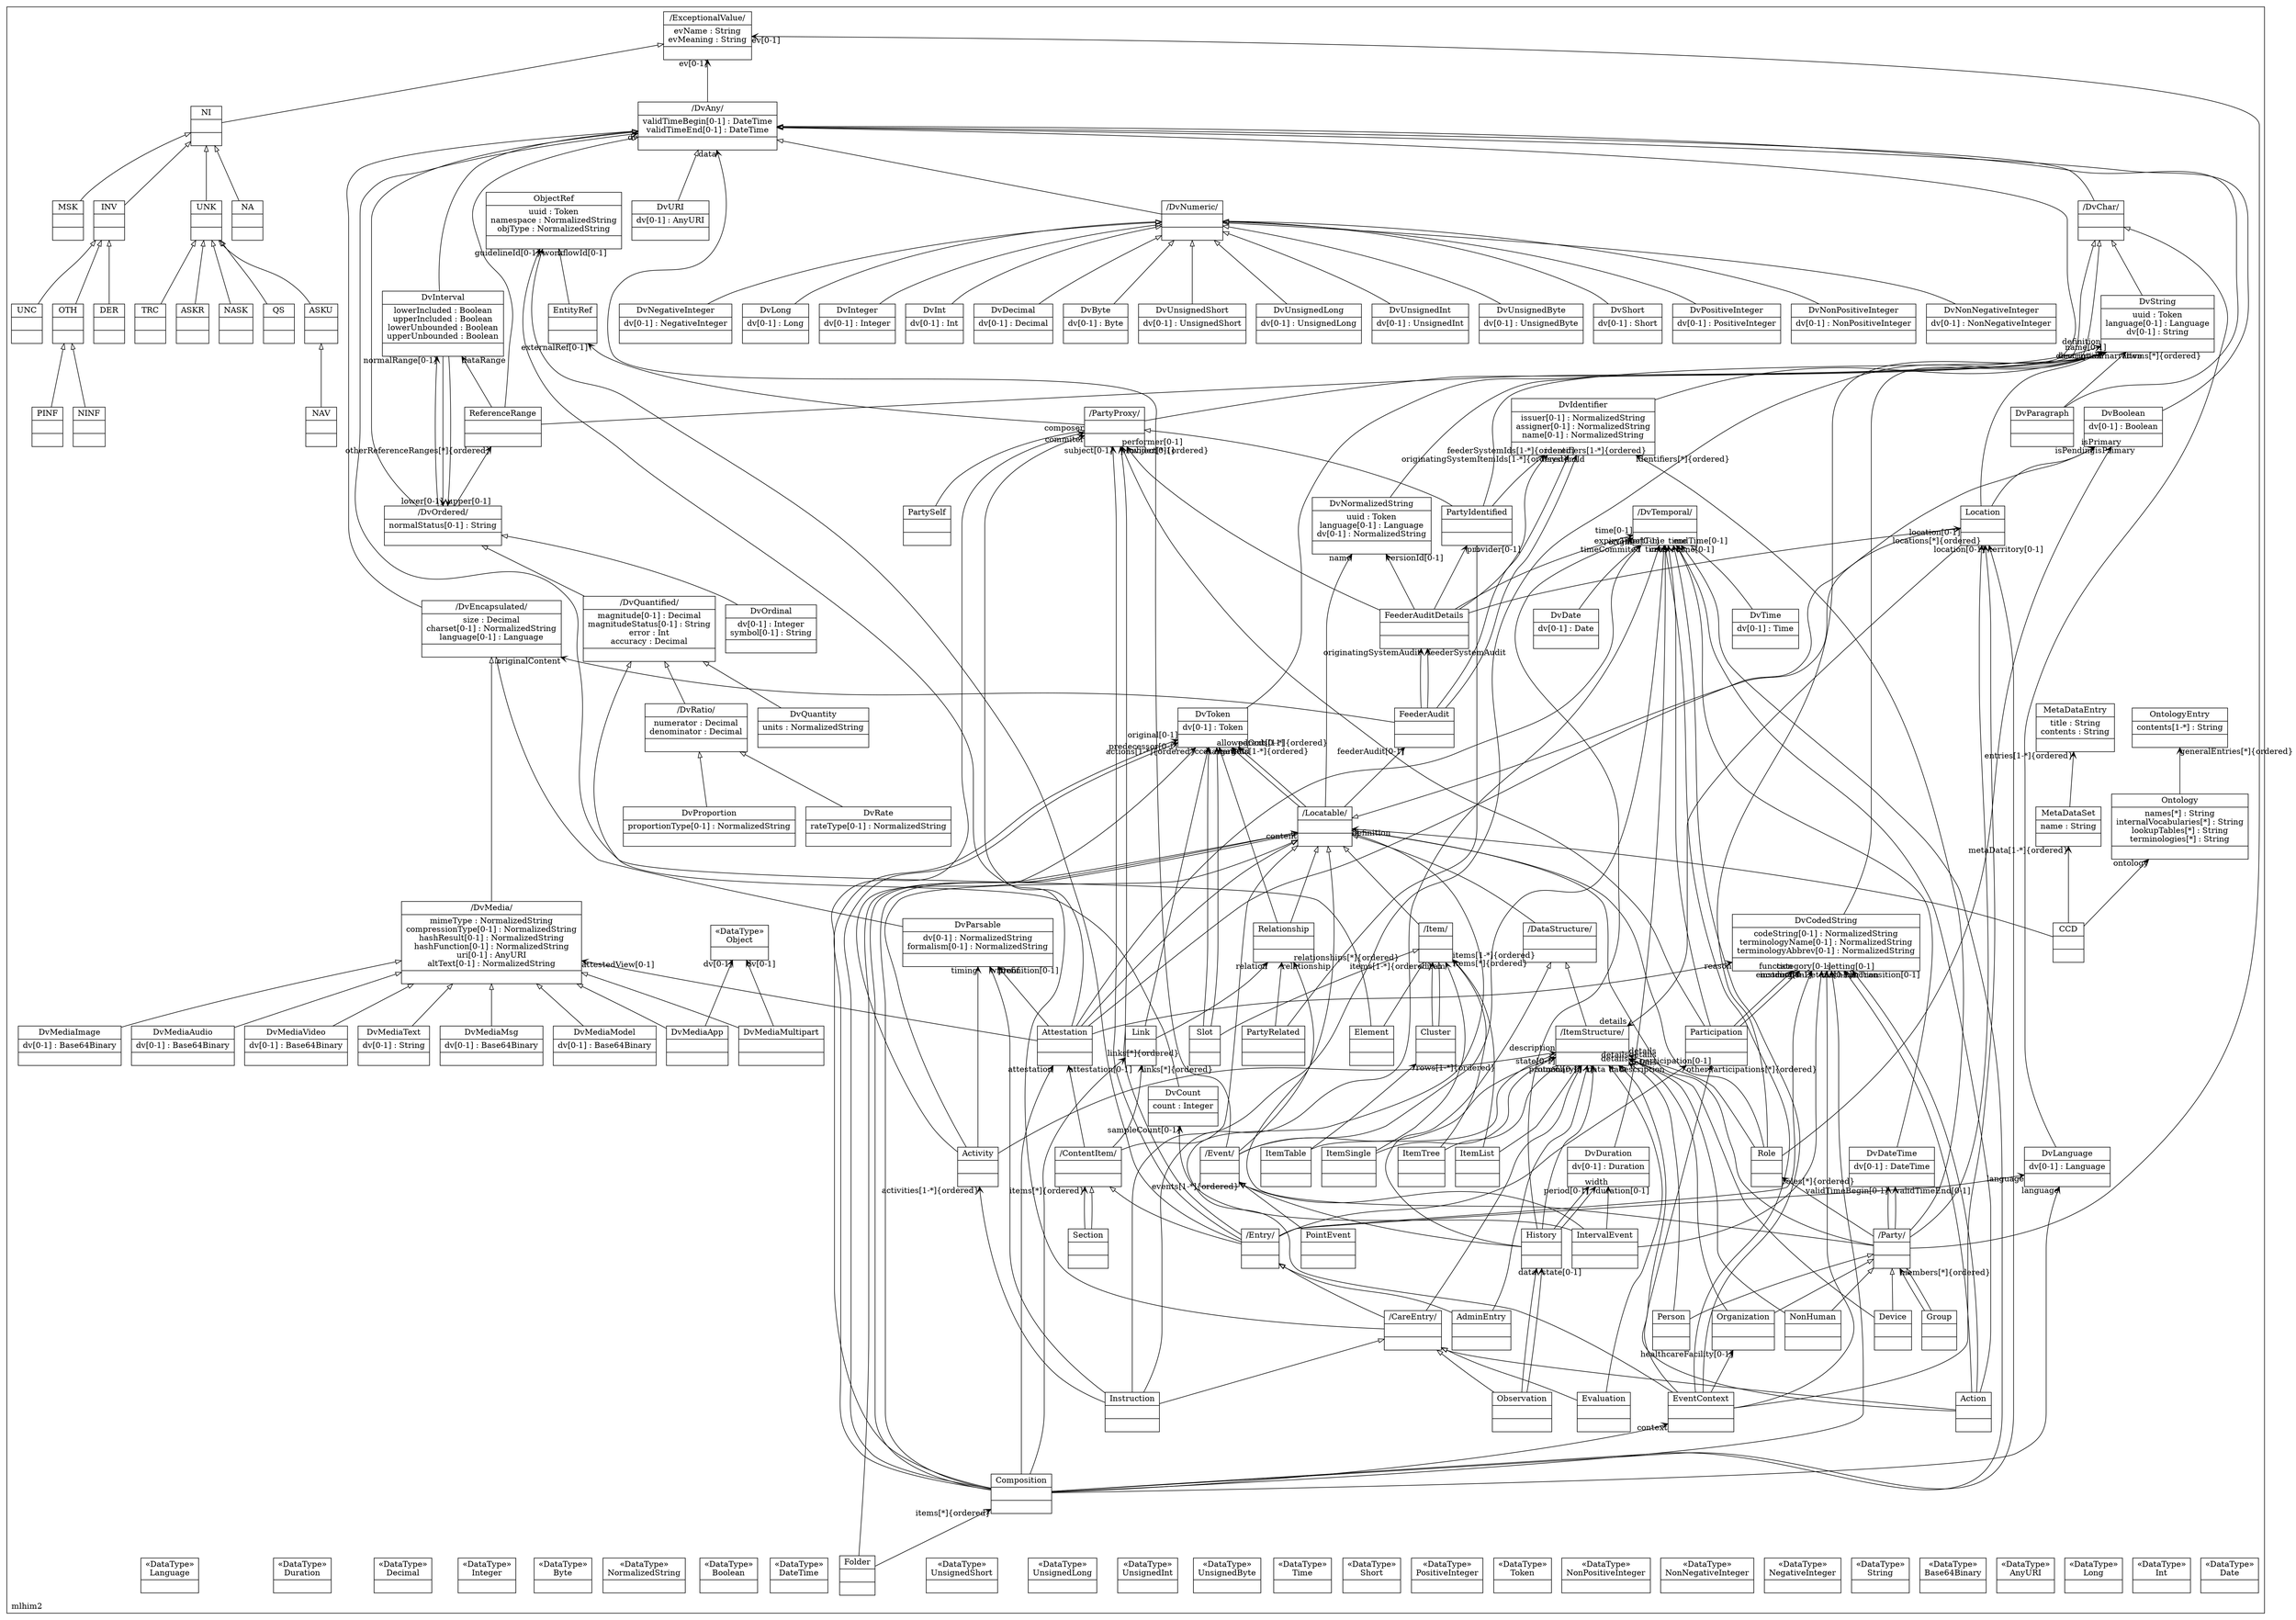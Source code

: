 digraph "KM3 Model in DOT" {
graph[rankdir=BT,labeljust=l,labelloc=t,nodeSep=0.75,compound=true];
 subgraph "cluster_mlhim2"{
labelloc=t
color=black
label=mlhim2
 node[shape=record];
Action[label="{Action| | }"]
 Action->DvTemporal[arrowhead=vee,arrowtail=diamond,headlabel="time[0-1]",group=DvTemporal,minlen=2,constraint=true,]
 Action->ItemStructure[arrowhead=vee,arrowtail=diamond,headlabel="description",group=ItemStructure,minlen=2,constraint=true,]
 Action->DvCodedString[arrowhead=vee,arrowtail=diamond,headlabel="ismTransition[0-1]",group=DvCodedString,minlen=2,constraint=true,]
 Action->DvCodedString[arrowhead=vee,arrowtail=diamond,headlabel="instructionDetails[0-1]",group=DvCodedString,minlen=2,constraint=true,]
 Action->CareEntry[arrowhead=onormal,group=CareEntry,minlen=2,constraint=true,]
;
 node[shape=record];
Activity[label="{Activity| | }"]
 Activity->ItemStructure[arrowhead=vee,arrowtail=diamond,headlabel="description",group=ItemStructure,minlen=2,constraint=true,]
 Activity->DvParsable[arrowhead=vee,arrowtail=diamond,headlabel="timing",group=DvParsable,minlen=2,constraint=true,]
 Activity->DvToken[arrowhead=vee,arrowtail=diamond,headlabel="actions[1-*]{ordered}",group=DvToken,minlen=2,constraint=true,]
 Activity->Locatable[arrowhead=onormal,group=Locatable,minlen=2,constraint=true,]
;
 node[shape=record];
AdminEntry[label="{AdminEntry| | }"]
 AdminEntry->ItemStructure[arrowhead=vee,arrowtail=diamond,headlabel="data",group=ItemStructure,minlen=2,constraint=true,]
 AdminEntry->Entry[arrowhead=onormal,group=Entry,minlen=2,constraint=true,]
;
 node[shape=record];
ASKR[label="{ASKR| | }"]
 ASKR->UNK[arrowhead=onormal,group=UNK,minlen=2,constraint=true,]
;
 node[shape=record];
ASKU[label="{ASKU| | }"]
 ASKU->UNK[arrowhead=onormal,group=UNK,minlen=2,constraint=true,]
;
 node[shape=record];
Attestation[label="{Attestation| | }"]
 Attestation->DvMedia[arrowhead=vee,arrowtail=diamond,headlabel="attestedView[0-1]",group=DvMedia,minlen=2,constraint=true,]
 Attestation->DvParsable[arrowhead=vee,arrowtail=diamond,headlabel="proof",group=DvParsable,minlen=2,constraint=true,]
 Attestation->DvCodedString[arrowhead=vee,arrowtail=diamond,headlabel="reason",group=DvCodedString,minlen=2,constraint=true,]
 Attestation->PartyProxy[arrowhead=vee,arrowtail=diamond,headlabel="commiter",group=PartyProxy,minlen=2,constraint=true,]
 Attestation->DvTemporal[arrowhead=vee,arrowtail=diamond,headlabel="timeCommited",group=DvTemporal,minlen=2,constraint=true,]
 Attestation->DvBoolean[arrowhead=vee,arrowtail=diamond,headlabel="isPending",group=DvBoolean,minlen=2,constraint=true,]
 Attestation->Locatable[arrowhead=onormal,group=Locatable,minlen=2,constraint=true,]
;
 node[shape=record];
CareEntry[label="{/CareEntry/| | }"]
 CareEntry->ItemStructure[arrowhead=vee,arrowtail=diamond,headlabel="protocol[0-1]",group=ItemStructure,minlen=2,constraint=true,]
 CareEntry->ObjectRef[arrowhead=vee,arrowtail=diamond,headlabel="guidelineId[0-1]",group=ObjectRef,minlen=2,constraint=true,]
 CareEntry->Entry[arrowhead=onormal,group=Entry,minlen=2,constraint=true,]
;
 node[shape=record];
CCD[label="{CCD| | }"]
 CCD->Locatable[arrowhead=vee,arrowtail=diamond,headlabel="definition",group=Locatable,minlen=2,constraint=true,]
 CCD->MetaDataSet[arrowhead=vee,arrowtail=diamond,headlabel="metaData[1-*]{ordered}",group=MetaDataSet,minlen=2,constraint=true,]
 CCD->Ontology[arrowhead=vee,arrowtail=diamond,headlabel="ontology",group=Ontology,minlen=2,constraint=true,]
;
 node[shape=record];
Cluster[label="{Cluster| | }"]
 Cluster->Item[arrowhead=vee,arrowtail=diamond,headlabel="items[1-*]{ordered}",group=Item,minlen=2,constraint=true,]
 Cluster->Item[arrowhead=onormal,group=Item,minlen=2,constraint=true,]
;
 node[shape=record];
Composition[label="{Composition| | }"]
 Composition->Attestation[arrowhead=vee,arrowtail=diamond,headlabel="attestation",group=Attestation,minlen=2,constraint=true,]
 Composition->Link[arrowhead=vee,arrowtail=diamond,headlabel="links[*]{ordered}",group=Link,minlen=2,constraint=true,]
 Composition->DvToken[arrowhead=vee,arrowtail=diamond,headlabel="original[0-1]",group=DvToken,minlen=2,constraint=true,]
 Composition->DvToken[arrowhead=vee,arrowtail=diamond,headlabel="predecessor[0-1]",group=DvToken,minlen=2,constraint=true,]
 Composition->DvTemporal[arrowhead=vee,arrowtail=diamond,headlabel="created",group=DvTemporal,minlen=2,constraint=true,]
 Composition->PartyProxy[arrowhead=vee,arrowtail=diamond,headlabel="composer",group=PartyProxy,minlen=2,constraint=true,]
 Composition->Location[arrowhead=vee,arrowtail=diamond,headlabel="territory[0-1]",group=Location,minlen=2,constraint=true,]
 Composition->DvCodedString[arrowhead=vee,arrowtail=diamond,headlabel="category[0-1]",group=DvCodedString,minlen=2,constraint=true,]
 Composition->DvLanguage[arrowhead=vee,arrowtail=diamond,headlabel="language",group=DvLanguage,minlen=2,constraint=true,]
 Composition->EventContext[arrowhead=vee,arrowtail=diamond,headlabel="context",group=EventContext,minlen=2,constraint=true,]
 Composition->Locatable[arrowhead=vee,arrowtail=diamond,headlabel="content",group=Locatable,minlen=2,constraint=true,]
 Composition->Locatable[arrowhead=onormal,group=Locatable,minlen=2,constraint=true,]
;
 node[shape=record];
ContentItem[label="{/ContentItem/| | }"]
 ContentItem->Link[arrowhead=vee,arrowtail=diamond,headlabel="links[*]{ordered}",group=Link,minlen=2,constraint=true,]
 ContentItem->Attestation[arrowhead=vee,arrowtail=diamond,headlabel="attestation[0-1]",group=Attestation,minlen=2,constraint=true,]
 ContentItem->Locatable[arrowhead=onormal,group=Locatable,minlen=2,constraint=true,]
;
 node[shape=record];
DataStructure[label="{/DataStructure/| | }"]
 DataStructure->Locatable[arrowhead=onormal,group=Locatable,minlen=2,constraint=true,]
;
 node[shape=record];
DER[label="{DER| | }"]
 DER->INV[arrowhead=onormal,group=INV,minlen=2,constraint=true,]
;
 node[shape=record];
Device[label="{Device| | }"]
 Device->ItemStructure[arrowhead=vee,arrowtail=diamond,headlabel="details",group=ItemStructure,minlen=2,constraint=true,]
 Device->Party[arrowhead=onormal,group=Party,minlen=2,constraint=true,]
;
 node[shape=record];
DvAny[label="{/DvAny/|validTimeBegin[0-1] : DateTime\nvalidTimeEnd[0-1] : DateTime| }"]
 DvAny->ExceptionalValue[arrowhead=vee,arrowtail=diamond,headlabel="ev[0-1]",group=ExceptionalValue,minlen=2,constraint=true,]
;
 node[shape=record];
DvBoolean[label="{DvBoolean|dv[0-1] : Boolean| }"]
 DvBoolean->DvAny[arrowhead=onormal,group=DvAny,minlen=2,constraint=true,]
;
 node[shape=record];
DvByte[label="{DvByte|dv[0-1] : Byte| }"]
 DvByte->DvNumeric[arrowhead=onormal,group=DvNumeric,minlen=2,constraint=true,]
;
 node[shape=record];
DvChar[label="{/DvChar/| | }"]
 DvChar->DvAny[arrowhead=onormal,group=DvAny,minlen=2,constraint=true,]
;
 node[shape=record];
DvCodedString[label="{DvCodedString|codeString[0-1] : NormalizedString\nterminologyName[0-1] : NormalizedString\nterminologyAbbrev[0-1] : NormalizedString| }"]
 DvCodedString->DvString[arrowhead=onormal,group=DvString,minlen=2,constraint=true,]
;
 node[shape=record];
DvCount[label="{DvCount|count : Integer| }"]
 DvCount->DvQuantified[arrowhead=onormal,group=DvQuantified,minlen=2,constraint=true,]
;
 node[shape=record];
DvDate[label="{DvDate|dv[0-1] : Date| }"]
 DvDate->DvTemporal[arrowhead=onormal,group=DvTemporal,minlen=2,constraint=true,]
;
 node[shape=record];
Date[label="{&#171;DataType&#187;\nDate|}"]
;
 node[shape=record];
DvDateTime[label="{DvDateTime|dv[0-1] : DateTime| }"]
 DvDateTime->DvTemporal[arrowhead=onormal,group=DvTemporal,minlen=2,constraint=true,]
;
 node[shape=record];
DvDecimal[label="{DvDecimal|dv[0-1] : Decimal| }"]
 DvDecimal->DvNumeric[arrowhead=onormal,group=DvNumeric,minlen=2,constraint=true,]
;
 node[shape=record];
DvDuration[label="{DvDuration|dv[0-1] : Duration| }"]
 DvDuration->DvTemporal[arrowhead=onormal,group=DvTemporal,minlen=2,constraint=true,]
;
 node[shape=record];
DvEncapsulated[label="{/DvEncapsulated/|size : Decimal\ncharset[0-1] : NormalizedString\nlanguage[0-1] : Language| }"]
 DvEncapsulated->DvAny[arrowhead=onormal,group=DvAny,minlen=2,constraint=true,]
;
 node[shape=record];
DvIdentifier[label="{DvIdentifier|issuer[0-1] : NormalizedString\nassigner[0-1] : NormalizedString\nname[0-1] : NormalizedString| }"]
 DvIdentifier->DvString[arrowhead=onormal,group=DvString,minlen=2,constraint=true,]
;
 node[shape=record];
DvInt[label="{DvInt|dv[0-1] : Int| }"]
 DvInt->DvNumeric[arrowhead=onormal,group=DvNumeric,minlen=2,constraint=true,]
;
 node[shape=record];
Int[label="{&#171;DataType&#187;\nInt|}"]
;
 node[shape=record];
DvInteger[label="{DvInteger|dv[0-1] : Integer| }"]
 DvInteger->DvNumeric[arrowhead=onormal,group=DvNumeric,minlen=2,constraint=true,]
;
 node[shape=record];
DvInterval[label="{DvInterval|lowerIncluded : Boolean\nupperIncluded : Boolean\nlowerUnbounded : Boolean\nupperUnbounded : Boolean| }"]
 DvInterval->DvOrdered[arrowhead=vee,arrowtail=diamond,headlabel="lower[0-1]",group=DvOrdered,minlen=2,constraint=true,]
 DvInterval->DvOrdered[arrowhead=vee,arrowtail=diamond,headlabel="upper[0-1]",group=DvOrdered,minlen=2,constraint=true,]
 DvInterval->DvAny[arrowhead=onormal,group=DvAny,minlen=2,constraint=true,]
;
 node[shape=record];
DvLanguage[label="{DvLanguage|dv[0-1] : Language| }"]
 DvLanguage->DvChar[arrowhead=onormal,group=DvChar,minlen=2,constraint=true,]
;
 node[shape=record];
Long[label="{&#171;DataType&#187;\nLong|}"]
;
 node[shape=record];
DvLong[label="{DvLong|dv[0-1] : Long| }"]
 DvLong->DvNumeric[arrowhead=onormal,group=DvNumeric,minlen=2,constraint=true,]
;
 node[shape=record];
DvMedia[label="{/DvMedia/|mimeType : NormalizedString\ncompressionType[0-1] : NormalizedString\nhashResult[0-1] : NormalizedString\nhashFunction[0-1] : NormalizedString\nuri[0-1] : AnyURI\naltText[0-1] : NormalizedString| }"]
 DvMedia->DvEncapsulated[arrowhead=onormal,group=DvEncapsulated,minlen=2,constraint=true,]
;
 node[shape=record];
AnyURI[label="{&#171;DataType&#187;\nAnyURI|}"]
;
 node[shape=record];
Object[label="{&#171;DataType&#187;\nObject|}"]
;
 node[shape=record];
Base64Binary[label="{&#171;DataType&#187;\nBase64Binary|}"]
;
 node[shape=record];
DvMediaApp[label="{DvMediaApp| | }"]
 DvMediaApp->Object[arrowhead=vee,arrowtail=diamond,headlabel="dv[0-1]",group=Object,minlen=2,constraint=true,]
 DvMediaApp->DvMedia[arrowhead=onormal,group=DvMedia,minlen=2,constraint=true,]
;
 node[shape=record];
DvMediaAudio[label="{DvMediaAudio|dv[0-1] : Base64Binary| }"]
 DvMediaAudio->DvMedia[arrowhead=onormal,group=DvMedia,minlen=2,constraint=true,]
;
 node[shape=record];
DvMediaImage[label="{DvMediaImage|dv[0-1] : Base64Binary| }"]
 DvMediaImage->DvMedia[arrowhead=onormal,group=DvMedia,minlen=2,constraint=true,]
;
 node[shape=record];
DvMediaModel[label="{DvMediaModel|dv[0-1] : Base64Binary| }"]
 DvMediaModel->DvMedia[arrowhead=onormal,group=DvMedia,minlen=2,constraint=true,]
;
 node[shape=record];
DvMediaMsg[label="{DvMediaMsg|dv[0-1] : Base64Binary| }"]
 DvMediaMsg->DvMedia[arrowhead=onormal,group=DvMedia,minlen=2,constraint=true,]
;
 node[shape=record];
DvMediaMultipart[label="{DvMediaMultipart| | }"]
 DvMediaMultipart->Object[arrowhead=vee,arrowtail=diamond,headlabel="dv[0-1]",group=Object,minlen=2,constraint=true,]
 DvMediaMultipart->DvMedia[arrowhead=onormal,group=DvMedia,minlen=2,constraint=true,]
;
 node[shape=record];
String[label="{&#171;DataType&#187;\nString|}"]
;
 node[shape=record];
DvMediaText[label="{DvMediaText|dv[0-1] : String| }"]
 DvMediaText->DvMedia[arrowhead=onormal,group=DvMedia,minlen=2,constraint=true,]
;
 node[shape=record];
DvMediaVideo[label="{DvMediaVideo|dv[0-1] : Base64Binary| }"]
 DvMediaVideo->DvMedia[arrowhead=onormal,group=DvMedia,minlen=2,constraint=true,]
;
 node[shape=record];
NegativeInteger[label="{&#171;DataType&#187;\nNegativeInteger|}"]
;
 node[shape=record];
NonNegativeInteger[label="{&#171;DataType&#187;\nNonNegativeInteger|}"]
;
 node[shape=record];
NonPositiveInteger[label="{&#171;DataType&#187;\nNonPositiveInteger|}"]
;
 node[shape=record];
DvNegativeInteger[label="{DvNegativeInteger|dv[0-1] : NegativeInteger| }"]
 DvNegativeInteger->DvNumeric[arrowhead=onormal,group=DvNumeric,minlen=2,constraint=true,]
;
 node[shape=record];
DvNonNegativeInteger[label="{DvNonNegativeInteger|dv[0-1] : NonNegativeInteger| }"]
 DvNonNegativeInteger->DvNumeric[arrowhead=onormal,group=DvNumeric,minlen=2,constraint=true,]
;
 node[shape=record];
DvNonPositiveInteger[label="{DvNonPositiveInteger|dv[0-1] : NonPositiveInteger| }"]
 DvNonPositiveInteger->DvNumeric[arrowhead=onormal,group=DvNumeric,minlen=2,constraint=true,]
;
 node[shape=record];
Token[label="{&#171;DataType&#187;\nToken|}"]
;
 node[shape=record];
DvNormalizedString[label="{DvNormalizedString|uuid : Token\nlanguage[0-1] : Language\ndv[0-1] : NormalizedString| }"]
 DvNormalizedString->DvChar[arrowhead=onormal,group=DvChar,minlen=2,constraint=true,]
;
 node[shape=record];
DvNumeric[label="{/DvNumeric/| | }"]
 DvNumeric->DvAny[arrowhead=onormal,group=DvAny,minlen=2,constraint=true,]
;
 node[shape=record];
DvOrdered[label="{/DvOrdered/|normalStatus[0-1] : String| }"]
 DvOrdered->DvInterval[arrowhead=vee,arrowtail=diamond,headlabel="normalRange[0-1]",group=DvInterval,minlen=2,constraint=true,]
 DvOrdered->ReferenceRange[arrowhead=vee,arrowtail=diamond,headlabel="otherReferenceRanges[*]{ordered}",group=ReferenceRange,minlen=2,constraint=true,]
 DvOrdered->DvAny[arrowhead=onormal,group=DvAny,minlen=2,constraint=true,]
;
 node[shape=record];
DvOrdinal[label="{DvOrdinal|dv[0-1] : Integer\nsymbol[0-1] : String| }"]
 DvOrdinal->DvOrdered[arrowhead=onormal,group=DvOrdered,minlen=2,constraint=true,]
;
 node[shape=record];
DvParagraph[label="{DvParagraph| | }"]
 DvParagraph->DvString[arrowhead=vee,arrowtail=diamond,headlabel="items[*]{ordered}",group=DvString,minlen=2,constraint=true,]
 DvParagraph->DvAny[arrowhead=onormal,group=DvAny,minlen=2,constraint=true,]
;
 node[shape=record];
DvParsable[label="{DvParsable|dv[0-1] : NormalizedString\nformalism[0-1] : NormalizedString| }"]
 DvParsable->DvEncapsulated[arrowhead=onormal,group=DvEncapsulated,minlen=2,constraint=true,]
;
 node[shape=record];
PositiveInteger[label="{&#171;DataType&#187;\nPositiveInteger|}"]
;
 node[shape=record];
DvPositiveInteger[label="{DvPositiveInteger|dv[0-1] : PositiveInteger| }"]
 DvPositiveInteger->DvNumeric[arrowhead=onormal,group=DvNumeric,minlen=2,constraint=true,]
;
 node[shape=record];
DvProportion[label="{DvProportion|proportionType[0-1] : NormalizedString| }"]
 DvProportion->DvRatio[arrowhead=onormal,group=DvRatio,minlen=2,constraint=true,]
;
 node[shape=record];
DvQuantified[label="{/DvQuantified/|magnitude[0-1] : Decimal\nmagnitudeStatus[0-1] : String\nerror : Int\naccuracy : Decimal| }"]
 DvQuantified->DvOrdered[arrowhead=onormal,group=DvOrdered,minlen=2,constraint=true,]
;
 node[shape=record];
DvQuantity[label="{DvQuantity|units : NormalizedString| }"]
 DvQuantity->DvQuantified[arrowhead=onormal,group=DvQuantified,minlen=2,constraint=true,]
;
 node[shape=record];
DvRate[label="{DvRate|rateType[0-1] : NormalizedString| }"]
 DvRate->DvRatio[arrowhead=onormal,group=DvRatio,minlen=2,constraint=true,]
;
 node[shape=record];
DvRatio[label="{/DvRatio/|numerator : Decimal\ndenominator : Decimal| }"]
 DvRatio->DvQuantified[arrowhead=onormal,group=DvQuantified,minlen=2,constraint=true,]
;
 node[shape=record];
Short[label="{&#171;DataType&#187;\nShort|}"]
;
 node[shape=record];
DvShort[label="{DvShort|dv[0-1] : Short| }"]
 DvShort->DvNumeric[arrowhead=onormal,group=DvNumeric,minlen=2,constraint=true,]
;
 node[shape=record];
DvString[label="{DvString|uuid : Token\nlanguage[0-1] : Language\ndv[0-1] : String| }"]
 DvString->DvChar[arrowhead=onormal,group=DvChar,minlen=2,constraint=true,]
;
 node[shape=record];
DvTemporal[label="{/DvTemporal/| | }"]
;
 node[shape=record];
Time[label="{&#171;DataType&#187;\nTime|}"]
;
 node[shape=record];
DvTime[label="{DvTime|dv[0-1] : Time| }"]
 DvTime->DvTemporal[arrowhead=onormal,group=DvTemporal,minlen=2,constraint=true,]
;
 node[shape=record];
DvToken[label="{DvToken|dv[0-1] : Token| }"]
 DvToken->DvChar[arrowhead=onormal,group=DvChar,minlen=2,constraint=true,]
;
 node[shape=record];
UnsignedByte[label="{&#171;DataType&#187;\nUnsignedByte|}"]
;
 node[shape=record];
UnsignedInt[label="{&#171;DataType&#187;\nUnsignedInt|}"]
;
 node[shape=record];
UnsignedLong[label="{&#171;DataType&#187;\nUnsignedLong|}"]
;
 node[shape=record];
UnsignedShort[label="{&#171;DataType&#187;\nUnsignedShort|}"]
;
 node[shape=record];
DvUnsignedByte[label="{DvUnsignedByte|dv[0-1] : UnsignedByte| }"]
 DvUnsignedByte->DvNumeric[arrowhead=onormal,group=DvNumeric,minlen=2,constraint=true,]
;
 node[shape=record];
DvUnsignedInt[label="{DvUnsignedInt|dv[0-1] : UnsignedInt| }"]
 DvUnsignedInt->DvNumeric[arrowhead=onormal,group=DvNumeric,minlen=2,constraint=true,]
;
 node[shape=record];
DvUnsignedLong[label="{DvUnsignedLong|dv[0-1] : UnsignedLong| }"]
 DvUnsignedLong->DvNumeric[arrowhead=onormal,group=DvNumeric,minlen=2,constraint=true,]
;
 node[shape=record];
DvUnsignedShort[label="{DvUnsignedShort|dv[0-1] : UnsignedShort| }"]
 DvUnsignedShort->DvNumeric[arrowhead=onormal,group=DvNumeric,minlen=2,constraint=true,]
;
 node[shape=record];
DvURI[label="{DvURI|dv[0-1] : AnyURI| }"]
 DvURI->DvAny[arrowhead=onormal,group=DvAny,minlen=2,constraint=true,]
;
 node[shape=record];
Element[label="{Element| | }"]
 Element->DvAny[arrowhead=vee,arrowtail=diamond,headlabel="dv",group=DvAny,minlen=2,constraint=true,]
 Element->Item[arrowhead=onormal,group=Item,minlen=2,constraint=true,]
;
 node[shape=record];
EntityRef[label="{EntityRef| | }"]
 EntityRef->ObjectRef[arrowhead=onormal,group=ObjectRef,minlen=2,constraint=true,]
;
 node[shape=record];
Entry[label="{/Entry/| | }"]
 Entry->DvLanguage[arrowhead=vee,arrowtail=diamond,headlabel="language",group=DvLanguage,minlen=2,constraint=true,]
 Entry->DvCodedString[arrowhead=vee,arrowtail=diamond,headlabel="encoding[0-1]",group=DvCodedString,minlen=2,constraint=true,]
 Entry->PartyProxy[arrowhead=vee,arrowtail=diamond,headlabel="subject[0-1]",group=PartyProxy,minlen=2,constraint=true,]
 Entry->PartyProxy[arrowhead=vee,arrowtail=diamond,headlabel="provider[0-1]",group=PartyProxy,minlen=2,constraint=true,]
 Entry->Participation[arrowhead=vee,arrowtail=diamond,headlabel="otherParticipations[*]{ordered}",group=Participation,minlen=2,constraint=true,]
 Entry->ObjectRef[arrowhead=vee,arrowtail=diamond,headlabel="workflowId[0-1]",group=ObjectRef,minlen=2,constraint=true,]
 Entry->ContentItem[arrowhead=onormal,group=ContentItem,minlen=2,constraint=true,]
;
 node[shape=record];
Evaluation[label="{Evaluation| | }"]
 Evaluation->ItemStructure[arrowhead=vee,arrowtail=diamond,headlabel="data",group=ItemStructure,minlen=2,constraint=true,]
 Evaluation->CareEntry[arrowhead=onormal,group=CareEntry,minlen=2,constraint=true,]
;
 node[shape=record];
Event[label="{/Event/| | }"]
 Event->DvTemporal[arrowhead=vee,arrowtail=diamond,headlabel="time",group=DvTemporal,minlen=2,constraint=true,]
 Event->DvAny[arrowhead=vee,arrowtail=diamond,headlabel="data",group=DvAny,minlen=2,constraint=true,]
 Event->ItemStructure[arrowhead=vee,arrowtail=diamond,headlabel="state[0-1]",group=ItemStructure,minlen=2,constraint=true,]
 Event->Locatable[arrowhead=onormal,group=Locatable,minlen=2,constraint=true,]
;
 node[shape=record];
EventContext[label="{EventContext| | }"]
 EventContext->Organization[arrowhead=vee,arrowtail=diamond,headlabel="healthcareFacility[0-1]",group=Organization,minlen=2,constraint=true,]
 EventContext->DvTemporal[arrowhead=vee,arrowtail=diamond,headlabel="startTime",group=DvTemporal,minlen=2,constraint=true,]
 EventContext->DvTemporal[arrowhead=vee,arrowtail=diamond,headlabel="endTime[0-1]",group=DvTemporal,minlen=2,constraint=true,]
 EventContext->Participation[arrowhead=vee,arrowtail=diamond,headlabel="participation[0-1]",group=Participation,minlen=2,constraint=true,]
 EventContext->Location[arrowhead=vee,arrowtail=diamond,headlabel="location[0-1]",group=Location,minlen=2,constraint=true,]
 EventContext->DvCodedString[arrowhead=vee,arrowtail=diamond,headlabel="setting[0-1]",group=DvCodedString,minlen=2,constraint=true,]
 EventContext->Locatable[arrowhead=onormal,group=Locatable,minlen=2,constraint=true,]
;
 node[shape=record];
ExceptionalValue[label="{/ExceptionalValue/|evName : String\nevMeaning : String| }"]
;
 node[shape=record];
FeederAudit[label="{FeederAudit| | }"]
 FeederAudit->FeederAuditDetails[arrowhead=vee,arrowtail=diamond,headlabel="originatingSystemAudit",group=FeederAuditDetails,minlen=2,constraint=true,]
 FeederAudit->DvIdentifier[arrowhead=vee,arrowtail=diamond,headlabel="originatingSystemItemIds[1-*]{ordered}",group=DvIdentifier,minlen=2,constraint=true,]
 FeederAudit->FeederAuditDetails[arrowhead=vee,arrowtail=diamond,headlabel="feederSystemAudit",group=FeederAuditDetails,minlen=2,constraint=true,]
 FeederAudit->DvIdentifier[arrowhead=vee,arrowtail=diamond,headlabel="feederSystemIds[1-*]{ordered}",group=DvIdentifier,minlen=2,constraint=true,]
 FeederAudit->DvEncapsulated[arrowhead=vee,arrowtail=diamond,headlabel="originalContent",group=DvEncapsulated,minlen=2,constraint=true,]
;
 node[shape=record];
FeederAuditDetails[label="{FeederAuditDetails| | }"]
 FeederAuditDetails->DvIdentifier[arrowhead=vee,arrowtail=diamond,headlabel="systemId",group=DvIdentifier,minlen=2,constraint=true,]
 FeederAuditDetails->DvNormalizedString[arrowhead=vee,arrowtail=diamond,headlabel="versionId[0-1]",group=DvNormalizedString,minlen=2,constraint=true,]
 FeederAuditDetails->PartyIdentified[arrowhead=vee,arrowtail=diamond,headlabel="provider[0-1]",group=PartyIdentified,minlen=2,constraint=true,]
 FeederAuditDetails->Location[arrowhead=vee,arrowtail=diamond,headlabel="location[0-1]",group=Location,minlen=2,constraint=true,]
 FeederAuditDetails->DvTemporal[arrowhead=vee,arrowtail=diamond,headlabel="time[0-1]",group=DvTemporal,minlen=2,constraint=true,]
 FeederAuditDetails->PartyProxy[arrowhead=vee,arrowtail=diamond,headlabel="subject[*]{ordered}",group=PartyProxy,minlen=2,constraint=true,]
;
 node[shape=record];
Folder[label="{Folder| | }"]
 Folder->Composition[arrowhead=vee,arrowtail=diamond,headlabel="items[*]{ordered}",group=Composition,minlen=2,constraint=true,]
 Folder->Locatable[arrowhead=onormal,group=Locatable,minlen=2,constraint=true,]
;
 node[shape=record];
Group[label="{Group| | }"]
 Group->Party[arrowhead=vee,arrowtail=diamond,headlabel="members[*]{ordered}",group=Party,minlen=2,constraint=true,]
 Group->Party[arrowhead=onormal,group=Party,minlen=2,constraint=true,]
;
 node[shape=record];
History[label="{History| | }"]
 History->DvTemporal[arrowhead=vee,arrowtail=diamond,headlabel="origin",group=DvTemporal,minlen=2,constraint=true,]
 History->Event[arrowhead=vee,arrowtail=diamond,headlabel="events[1-*]{ordered}",group=Event,minlen=2,constraint=true,]
 History->DvDuration[arrowhead=vee,arrowtail=diamond,headlabel="period[0-1]",group=DvDuration,minlen=2,constraint=true,]
 History->DvDuration[arrowhead=vee,arrowtail=diamond,headlabel="duration[0-1]",group=DvDuration,minlen=2,constraint=true,]
 History->ItemStructure[arrowhead=vee,arrowtail=diamond,headlabel="summary[0-1]",group=ItemStructure,minlen=2,constraint=true,]
 History->DataStructure[arrowhead=onormal,group=DataStructure,minlen=2,constraint=true,]
;
 node[shape=record];
Instruction[label="{Instruction| | }"]
 Instruction->DvTemporal[arrowhead=vee,arrowtail=diamond,headlabel="expiryTime[0-1]",group=DvTemporal,minlen=2,constraint=true,]
 Instruction->DvString[arrowhead=vee,arrowtail=diamond,headlabel="narrative",group=DvString,minlen=2,constraint=true,]
 Instruction->DvParsable[arrowhead=vee,arrowtail=diamond,headlabel="wfDefinition[0-1]",group=DvParsable,minlen=2,constraint=true,]
 Instruction->Activity[arrowhead=vee,arrowtail=diamond,headlabel="activities[1-*]{ordered}",group=Activity,minlen=2,constraint=true,]
 Instruction->CareEntry[arrowhead=onormal,group=CareEntry,minlen=2,constraint=true,]
;
 node[shape=record];
IntervalEvent[label="{IntervalEvent| | }"]
 IntervalEvent->DvDuration[arrowhead=vee,arrowtail=diamond,headlabel="width",group=DvDuration,minlen=2,constraint=true,]
 IntervalEvent->DvCodedString[arrowhead=vee,arrowtail=diamond,headlabel="mathFunction",group=DvCodedString,minlen=2,constraint=true,]
 IntervalEvent->DvCount[arrowhead=vee,arrowtail=diamond,headlabel="sampleCount[0-1]",group=DvCount,minlen=2,constraint=true,]
 IntervalEvent->Event[arrowhead=onormal,group=Event,minlen=2,constraint=true,]
;
 node[shape=record];
INV[label="{INV| | }"]
 INV->NI[arrowhead=onormal,group=NI,minlen=2,constraint=true,]
;
 node[shape=record];
Item[label="{/Item/| | }"]
 Item->Locatable[arrowhead=onormal,group=Locatable,minlen=2,constraint=true,]
;
 node[shape=record];
ItemList[label="{ItemList| | }"]
 ItemList->Item[arrowhead=vee,arrowtail=diamond,headlabel="items[*]{ordered}",group=Item,minlen=2,constraint=true,]
 ItemList->ItemStructure[arrowhead=onormal,group=ItemStructure,minlen=2,constraint=true,]
;
 node[shape=record];
ItemSingle[label="{ItemSingle| | }"]
 ItemSingle->Item[arrowhead=vee,arrowtail=diamond,headlabel="item",group=Item,minlen=2,constraint=true,]
 ItemSingle->ItemStructure[arrowhead=onormal,group=ItemStructure,minlen=2,constraint=true,]
;
 node[shape=record];
ItemStructure[label="{/ItemStructure/| | }"]
 ItemStructure->DataStructure[arrowhead=onormal,group=DataStructure,minlen=2,constraint=true,]
;
 node[shape=record];
ItemTable[label="{ItemTable| | }"]
 ItemTable->Cluster[arrowhead=vee,arrowtail=diamond,headlabel="rows[1-*]{ordered}",group=Cluster,minlen=2,constraint=true,]
 ItemTable->ItemStructure[arrowhead=onormal,group=ItemStructure,minlen=2,constraint=true,]
;
 node[shape=record];
ItemTree[label="{ItemTree| | }"]
 ItemTree->Item[arrowhead=vee,arrowtail=diamond,headlabel="items[1-*]{ordered}",group=Item,minlen=2,constraint=true,]
 ItemTree->ItemStructure[arrowhead=onormal,group=ItemStructure,minlen=2,constraint=true,]
;
 node[shape=record];
Link[label="{Link| | }"]
 Link->Relationship[arrowhead=vee,arrowtail=diamond,headlabel="relation",group=Relationship,minlen=2,constraint=true,]
 Link->DvToken[arrowhead=vee,arrowtail=diamond,headlabel="target",group=DvToken,minlen=2,constraint=true,]
;
 node[shape=record];
Locatable[label="{/Locatable/| | }"]
 Locatable->FeederAudit[arrowhead=vee,arrowtail=diamond,headlabel="feederAudit[0-1]",group=FeederAudit,minlen=2,constraint=true,]
 Locatable->DvNormalizedString[arrowhead=vee,arrowtail=diamond,headlabel="name",group=DvNormalizedString,minlen=2,constraint=true,]
 Locatable->DvToken[arrowhead=vee,arrowtail=diamond,headlabel="uuid",group=DvToken,minlen=2,constraint=true,]
 Locatable->DvToken[arrowhead=vee,arrowtail=diamond,headlabel="parent[0-1]",group=DvToken,minlen=2,constraint=true,]
;
 node[shape=record];
Location[label="{Location| | }"]
 Location->ItemStructure[arrowhead=vee,arrowtail=diamond,headlabel="details",group=ItemStructure,minlen=2,constraint=true,]
 Location->DvString[arrowhead=vee,arrowtail=diamond,headlabel="description",group=DvString,minlen=2,constraint=true,]
 Location->DvBoolean[arrowhead=vee,arrowtail=diamond,headlabel="isPrimary",group=DvBoolean,minlen=2,constraint=true,]
 Location->Locatable[arrowhead=onormal,group=Locatable,minlen=2,constraint=true,]
;
 node[shape=record];
MetaDataEntry[label="{MetaDataEntry|title : String\ncontents : String| }"]
;
 node[shape=record];
MetaDataSet[label="{MetaDataSet|name : String| }"]
 MetaDataSet->MetaDataEntry[arrowhead=vee,arrowtail=diamond,headlabel="entries[1-*]{ordered}",group=MetaDataEntry,minlen=2,constraint=true,]
;
 node[shape=record];
MSK[label="{MSK| | }"]
 MSK->NI[arrowhead=onormal,group=NI,minlen=2,constraint=true,]
;
 node[shape=record];
NA[label="{NA| | }"]
 NA->NI[arrowhead=onormal,group=NI,minlen=2,constraint=true,]
;
 node[shape=record];
NASK[label="{NASK| | }"]
 NASK->UNK[arrowhead=onormal,group=UNK,minlen=2,constraint=true,]
;
 node[shape=record];
NAV[label="{NAV| | }"]
 NAV->ASKU[arrowhead=onormal,group=ASKU,minlen=2,constraint=true,]
;
 node[shape=record];
NI[label="{NI| | }"]
 NI->ExceptionalValue[arrowhead=onormal,group=ExceptionalValue,minlen=2,constraint=true,]
;
 node[shape=record];
NINF[label="{NINF| | }"]
 NINF->OTH[arrowhead=onormal,group=OTH,minlen=2,constraint=true,]
;
 node[shape=record];
NonHuman[label="{NonHuman| | }"]
 NonHuman->ItemStructure[arrowhead=vee,arrowtail=diamond,headlabel="details",group=ItemStructure,minlen=2,constraint=true,]
 NonHuman->Party[arrowhead=onormal,group=Party,minlen=2,constraint=true,]
;
 node[shape=record];
ObjectRef[label="{ObjectRef|uuid : Token\nnamespace : NormalizedString\nobjType : NormalizedString| }"]
;
 node[shape=record];
Observation[label="{Observation| | }"]
 Observation->History[arrowhead=vee,arrowtail=diamond,headlabel="data",group=History,minlen=2,constraint=true,]
 Observation->History[arrowhead=vee,arrowtail=diamond,headlabel="state[0-1]",group=History,minlen=2,constraint=true,]
 Observation->CareEntry[arrowhead=onormal,group=CareEntry,minlen=2,constraint=true,]
;
 node[shape=record];
Ontology[label="{Ontology|names[*] : String\ninternalVocabularies[*] : String\nlookupTables[*] : String\nterminologies[*] : String| }"]
 Ontology->OntologyEntry[arrowhead=vee,arrowtail=diamond,headlabel="generalEntries[*]{ordered}",group=OntologyEntry,minlen=2,constraint=true,]
;
 node[shape=record];
OntologyEntry[label="{OntologyEntry|contents[1-*] : String| }"]
;
 node[shape=record];
Organization[label="{Organization| | }"]
 Organization->ItemStructure[arrowhead=vee,arrowtail=diamond,headlabel="details",group=ItemStructure,minlen=2,constraint=true,]
 Organization->Party[arrowhead=onormal,group=Party,minlen=2,constraint=true,]
;
 node[shape=record];
OTH[label="{OTH| | }"]
 OTH->INV[arrowhead=onormal,group=INV,minlen=2,constraint=true,]
;
 node[shape=record];
Participation[label="{Participation| | }"]
 Participation->PartyProxy[arrowhead=vee,arrowtail=diamond,headlabel="performer[0-1]",group=PartyProxy,minlen=2,constraint=true,]
 Participation->DvCodedString[arrowhead=vee,arrowtail=diamond,headlabel="function",group=DvCodedString,minlen=2,constraint=true,]
 Participation->DvCodedString[arrowhead=vee,arrowtail=diamond,headlabel="mode",group=DvCodedString,minlen=2,constraint=true,]
 Participation->DvTemporal[arrowhead=vee,arrowtail=diamond,headlabel="time",group=DvTemporal,minlen=2,constraint=true,]
;
 node[shape=record];
Party[label="{/Party/| | }"]
 Party->DvDateTime[arrowhead=vee,arrowtail=diamond,headlabel="validTimeBegin[0-1]",group=DvDateTime,minlen=2,constraint=true,]
 Party->DvDateTime[arrowhead=vee,arrowtail=diamond,headlabel="validTimeEnd[0-1]",group=DvDateTime,minlen=2,constraint=true,]
 Party->ExceptionalValue[arrowhead=vee,arrowtail=diamond,headlabel="ev[0-1]",group=ExceptionalValue,minlen=2,constraint=true,]
 Party->DvIdentifier[arrowhead=vee,arrowtail=diamond,headlabel="identifiers[*]{ordered}",group=DvIdentifier,minlen=2,constraint=true,]
 Party->Role[arrowhead=vee,arrowtail=diamond,headlabel="roles[*]{ordered}",group=Role,minlen=2,constraint=true,]
 Party->Relationship[arrowhead=vee,arrowtail=diamond,headlabel="relationships[*]{ordered}",group=Relationship,minlen=2,constraint=true,]
 Party->Location[arrowhead=vee,arrowtail=diamond,headlabel="locations[*]{ordered}",group=Location,minlen=2,constraint=true,]
 Party->Locatable[arrowhead=onormal,group=Locatable,minlen=2,constraint=true,]
;
 node[shape=record];
PartyIdentified[label="{PartyIdentified| | }"]
 PartyIdentified->DvString[arrowhead=vee,arrowtail=diamond,headlabel="name[0-1]",group=DvString,minlen=2,constraint=true,]
 PartyIdentified->DvIdentifier[arrowhead=vee,arrowtail=diamond,headlabel="identifiers[1-*]{ordered}",group=DvIdentifier,minlen=2,constraint=true,]
 PartyIdentified->PartyProxy[arrowhead=onormal,group=PartyProxy,minlen=2,constraint=true,]
;
 node[shape=record];
PartyProxy[label="{/PartyProxy/| | }"]
 PartyProxy->EntityRef[arrowhead=vee,arrowtail=diamond,headlabel="externalRef[0-1]",group=EntityRef,minlen=2,constraint=true,]
 PartyProxy->DvAny[arrowhead=onormal,group=DvAny,minlen=2,constraint=true,]
;
 node[shape=record];
PartyRelated[label="{PartyRelated| | }"]
 PartyRelated->Relationship[arrowhead=vee,arrowtail=diamond,headlabel="relationship",group=Relationship,minlen=2,constraint=true,]
 PartyRelated->PartyIdentified[arrowhead=onormal,group=PartyIdentified,minlen=2,constraint=true,]
;
 node[shape=record];
PartySelf[label="{PartySelf| | }"]
 PartySelf->PartyProxy[arrowhead=onormal,group=PartyProxy,minlen=2,constraint=true,]
;
 node[shape=record];
Person[label="{Person| | }"]
 Person->ItemStructure[arrowhead=vee,arrowtail=diamond,headlabel="details",group=ItemStructure,minlen=2,constraint=true,]
 Person->Party[arrowhead=onormal,group=Party,minlen=2,constraint=true,]
;
 node[shape=record];
PINF[label="{PINF| | }"]
 PINF->OTH[arrowhead=onormal,group=OTH,minlen=2,constraint=true,]
;
 node[shape=record];
PointEvent[label="{PointEvent| | }"]
 PointEvent->Event[arrowhead=onormal,group=Event,minlen=2,constraint=true,]
;
 node[shape=record];
QS[label="{QS| | }"]
 QS->UNK[arrowhead=onormal,group=UNK,minlen=2,constraint=true,]
;
 node[shape=record];
ReferenceRange[label="{ReferenceRange| | }"]
 ReferenceRange->DvString[arrowhead=vee,arrowtail=diamond,headlabel="definition",group=DvString,minlen=2,constraint=true,]
 ReferenceRange->DvInterval[arrowhead=vee,arrowtail=diamond,headlabel="dataRange",group=DvInterval,minlen=2,constraint=true,]
 ReferenceRange->DvAny[arrowhead=onormal,group=DvAny,minlen=2,constraint=true,]
;
 node[shape=record];
Relationship[label="{Relationship| | }"]
 Relationship->DvToken[arrowhead=vee,arrowtail=diamond,headlabel="targets[1-*]{ordered}",group=DvToken,minlen=2,constraint=true,]
 Relationship->Locatable[arrowhead=onormal,group=Locatable,minlen=2,constraint=true,]
;
 node[shape=record];
Role[label="{Role| | }"]
 Role->ItemStructure[arrowhead=vee,arrowtail=diamond,headlabel="details",group=ItemStructure,minlen=2,constraint=true,]
 Role->DvString[arrowhead=vee,arrowtail=diamond,headlabel="description",group=DvString,minlen=2,constraint=true,]
 Role->DvBoolean[arrowhead=vee,arrowtail=diamond,headlabel="isPrimary",group=DvBoolean,minlen=2,constraint=true,]
 Role->Locatable[arrowhead=onormal,group=Locatable,minlen=2,constraint=true,]
;
 node[shape=record];
Section[label="{Section| | }"]
 Section->ContentItem[arrowhead=vee,arrowtail=diamond,headlabel="items[*]{ordered}",group=ContentItem,minlen=2,constraint=true,]
 Section->ContentItem[arrowhead=onormal,group=ContentItem,minlen=2,constraint=true,]
;
 node[shape=record];
Slot[label="{Slot| | }"]
 Slot->DvToken[arrowhead=vee,arrowtail=diamond,headlabel="ccd",group=DvToken,minlen=2,constraint=true,]
 Slot->DvToken[arrowhead=vee,arrowtail=diamond,headlabel="allowedCcds[1-*]{ordered}",group=DvToken,minlen=2,constraint=true,]
 Slot->Item[arrowhead=onormal,group=Item,minlen=2,constraint=true,]
;
 node[shape=record];
TRC[label="{TRC| | }"]
 TRC->UNK[arrowhead=onormal,group=UNK,minlen=2,constraint=true,]
;
 node[shape=record];
UNC[label="{UNC| | }"]
 UNC->INV[arrowhead=onormal,group=INV,minlen=2,constraint=true,]
;
 node[shape=record];
UNK[label="{UNK| | }"]
 UNK->NI[arrowhead=onormal,group=NI,minlen=2,constraint=true,]
;
 node[shape=record];
DateTime[label="{&#171;DataType&#187;\nDateTime|}"]
;
 node[shape=record];
Boolean[label="{&#171;DataType&#187;\nBoolean|}"]
;
 node[shape=record];
NormalizedString[label="{&#171;DataType&#187;\nNormalizedString|}"]
;
 node[shape=record];
Byte[label="{&#171;DataType&#187;\nByte|}"]
;
 node[shape=record];
Integer[label="{&#171;DataType&#187;\nInteger|}"]
;
 node[shape=record];
Decimal[label="{&#171;DataType&#187;\nDecimal|}"]
;
 node[shape=record];
Duration[label="{&#171;DataType&#187;\nDuration|}"]
;
 node[shape=record];
Language[label="{&#171;DataType&#187;\nLanguage|}"]
;

}
}